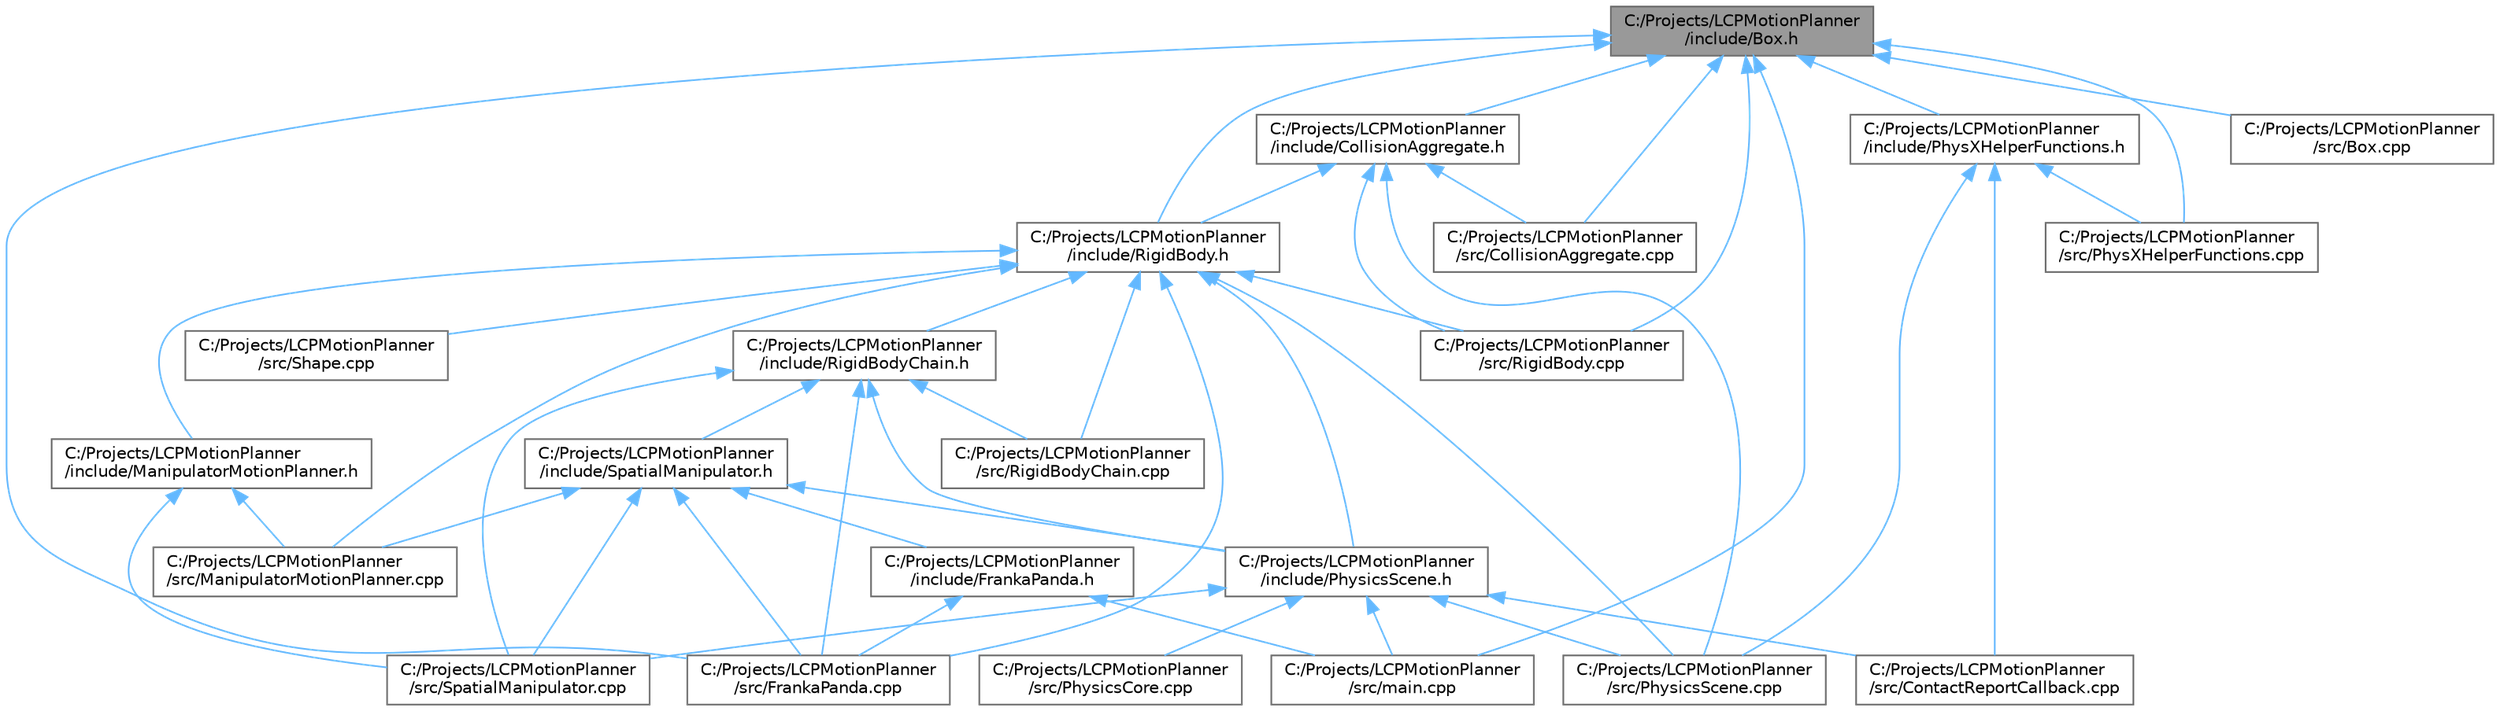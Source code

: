digraph "C:/Projects/LCPMotionPlanner/include/Box.h"
{
 // LATEX_PDF_SIZE
  bgcolor="transparent";
  edge [fontname=Helvetica,fontsize=10,labelfontname=Helvetica,labelfontsize=10];
  node [fontname=Helvetica,fontsize=10,shape=box,height=0.2,width=0.4];
  Node1 [label="C:/Projects/LCPMotionPlanner\l/include/Box.h",height=0.2,width=0.4,color="gray40", fillcolor="grey60", style="filled", fontcolor="black",tooltip=" "];
  Node1 -> Node2 [dir="back",color="steelblue1",style="solid"];
  Node2 [label="C:/Projects/LCPMotionPlanner\l/include/CollisionAggregate.h",height=0.2,width=0.4,color="grey40", fillcolor="white", style="filled",URL="$_collision_aggregate_8h.html",tooltip=" "];
  Node2 -> Node3 [dir="back",color="steelblue1",style="solid"];
  Node3 [label="C:/Projects/LCPMotionPlanner\l/include/RigidBody.h",height=0.2,width=0.4,color="grey40", fillcolor="white", style="filled",URL="$_rigid_body_8h.html",tooltip=" "];
  Node3 -> Node4 [dir="back",color="steelblue1",style="solid"];
  Node4 [label="C:/Projects/LCPMotionPlanner\l/include/ManipulatorMotionPlanner.h",height=0.2,width=0.4,color="grey40", fillcolor="white", style="filled",URL="$_manipulator_motion_planner_8h.html",tooltip=" "];
  Node4 -> Node5 [dir="back",color="steelblue1",style="solid"];
  Node5 [label="C:/Projects/LCPMotionPlanner\l/src/ManipulatorMotionPlanner.cpp",height=0.2,width=0.4,color="grey40", fillcolor="white", style="filled",URL="$_manipulator_motion_planner_8cpp.html",tooltip=" "];
  Node4 -> Node6 [dir="back",color="steelblue1",style="solid"];
  Node6 [label="C:/Projects/LCPMotionPlanner\l/src/SpatialManipulator.cpp",height=0.2,width=0.4,color="grey40", fillcolor="white", style="filled",URL="$_spatial_manipulator_8cpp.html",tooltip=" "];
  Node3 -> Node7 [dir="back",color="steelblue1",style="solid"];
  Node7 [label="C:/Projects/LCPMotionPlanner\l/include/PhysicsScene.h",height=0.2,width=0.4,color="grey40", fillcolor="white", style="filled",URL="$_physics_scene_8h.html",tooltip=" "];
  Node7 -> Node8 [dir="back",color="steelblue1",style="solid"];
  Node8 [label="C:/Projects/LCPMotionPlanner\l/src/ContactReportCallback.cpp",height=0.2,width=0.4,color="grey40", fillcolor="white", style="filled",URL="$_contact_report_callback_8cpp.html",tooltip=" "];
  Node7 -> Node9 [dir="back",color="steelblue1",style="solid"];
  Node9 [label="C:/Projects/LCPMotionPlanner\l/src/PhysicsCore.cpp",height=0.2,width=0.4,color="grey40", fillcolor="white", style="filled",URL="$_physics_core_8cpp.html",tooltip=" "];
  Node7 -> Node10 [dir="back",color="steelblue1",style="solid"];
  Node10 [label="C:/Projects/LCPMotionPlanner\l/src/PhysicsScene.cpp",height=0.2,width=0.4,color="grey40", fillcolor="white", style="filled",URL="$_physics_scene_8cpp.html",tooltip=" "];
  Node7 -> Node6 [dir="back",color="steelblue1",style="solid"];
  Node7 -> Node11 [dir="back",color="steelblue1",style="solid"];
  Node11 [label="C:/Projects/LCPMotionPlanner\l/src/main.cpp",height=0.2,width=0.4,color="grey40", fillcolor="white", style="filled",URL="$main_8cpp.html",tooltip=" "];
  Node3 -> Node12 [dir="back",color="steelblue1",style="solid"];
  Node12 [label="C:/Projects/LCPMotionPlanner\l/include/RigidBodyChain.h",height=0.2,width=0.4,color="grey40", fillcolor="white", style="filled",URL="$_rigid_body_chain_8h.html",tooltip=" "];
  Node12 -> Node7 [dir="back",color="steelblue1",style="solid"];
  Node12 -> Node13 [dir="back",color="steelblue1",style="solid"];
  Node13 [label="C:/Projects/LCPMotionPlanner\l/include/SpatialManipulator.h",height=0.2,width=0.4,color="grey40", fillcolor="white", style="filled",URL="$_spatial_manipulator_8h.html",tooltip=" "];
  Node13 -> Node14 [dir="back",color="steelblue1",style="solid"];
  Node14 [label="C:/Projects/LCPMotionPlanner\l/include/FrankaPanda.h",height=0.2,width=0.4,color="grey40", fillcolor="white", style="filled",URL="$_franka_panda_8h.html",tooltip=" "];
  Node14 -> Node15 [dir="back",color="steelblue1",style="solid"];
  Node15 [label="C:/Projects/LCPMotionPlanner\l/src/FrankaPanda.cpp",height=0.2,width=0.4,color="grey40", fillcolor="white", style="filled",URL="$_franka_panda_8cpp.html",tooltip=" "];
  Node14 -> Node11 [dir="back",color="steelblue1",style="solid"];
  Node13 -> Node7 [dir="back",color="steelblue1",style="solid"];
  Node13 -> Node15 [dir="back",color="steelblue1",style="solid"];
  Node13 -> Node5 [dir="back",color="steelblue1",style="solid"];
  Node13 -> Node6 [dir="back",color="steelblue1",style="solid"];
  Node12 -> Node15 [dir="back",color="steelblue1",style="solid"];
  Node12 -> Node16 [dir="back",color="steelblue1",style="solid"];
  Node16 [label="C:/Projects/LCPMotionPlanner\l/src/RigidBodyChain.cpp",height=0.2,width=0.4,color="grey40", fillcolor="white", style="filled",URL="$_rigid_body_chain_8cpp.html",tooltip=" "];
  Node12 -> Node6 [dir="back",color="steelblue1",style="solid"];
  Node3 -> Node15 [dir="back",color="steelblue1",style="solid"];
  Node3 -> Node5 [dir="back",color="steelblue1",style="solid"];
  Node3 -> Node10 [dir="back",color="steelblue1",style="solid"];
  Node3 -> Node17 [dir="back",color="steelblue1",style="solid"];
  Node17 [label="C:/Projects/LCPMotionPlanner\l/src/RigidBody.cpp",height=0.2,width=0.4,color="grey40", fillcolor="white", style="filled",URL="$_rigid_body_8cpp.html",tooltip=" "];
  Node3 -> Node16 [dir="back",color="steelblue1",style="solid"];
  Node3 -> Node18 [dir="back",color="steelblue1",style="solid"];
  Node18 [label="C:/Projects/LCPMotionPlanner\l/src/Shape.cpp",height=0.2,width=0.4,color="grey40", fillcolor="white", style="filled",URL="$_shape_8cpp.html",tooltip=" "];
  Node2 -> Node19 [dir="back",color="steelblue1",style="solid"];
  Node19 [label="C:/Projects/LCPMotionPlanner\l/src/CollisionAggregate.cpp",height=0.2,width=0.4,color="grey40", fillcolor="white", style="filled",URL="$_collision_aggregate_8cpp.html",tooltip=" "];
  Node2 -> Node10 [dir="back",color="steelblue1",style="solid"];
  Node2 -> Node17 [dir="back",color="steelblue1",style="solid"];
  Node1 -> Node20 [dir="back",color="steelblue1",style="solid"];
  Node20 [label="C:/Projects/LCPMotionPlanner\l/include/PhysXHelperFunctions.h",height=0.2,width=0.4,color="grey40", fillcolor="white", style="filled",URL="$_phys_x_helper_functions_8h.html",tooltip=" "];
  Node20 -> Node8 [dir="back",color="steelblue1",style="solid"];
  Node20 -> Node21 [dir="back",color="steelblue1",style="solid"];
  Node21 [label="C:/Projects/LCPMotionPlanner\l/src/PhysXHelperFunctions.cpp",height=0.2,width=0.4,color="grey40", fillcolor="white", style="filled",URL="$_phys_x_helper_functions_8cpp.html",tooltip=" "];
  Node20 -> Node10 [dir="back",color="steelblue1",style="solid"];
  Node1 -> Node3 [dir="back",color="steelblue1",style="solid"];
  Node1 -> Node22 [dir="back",color="steelblue1",style="solid"];
  Node22 [label="C:/Projects/LCPMotionPlanner\l/src/Box.cpp",height=0.2,width=0.4,color="grey40", fillcolor="white", style="filled",URL="$_box_8cpp.html",tooltip=" "];
  Node1 -> Node19 [dir="back",color="steelblue1",style="solid"];
  Node1 -> Node15 [dir="back",color="steelblue1",style="solid"];
  Node1 -> Node21 [dir="back",color="steelblue1",style="solid"];
  Node1 -> Node17 [dir="back",color="steelblue1",style="solid"];
  Node1 -> Node11 [dir="back",color="steelblue1",style="solid"];
}
